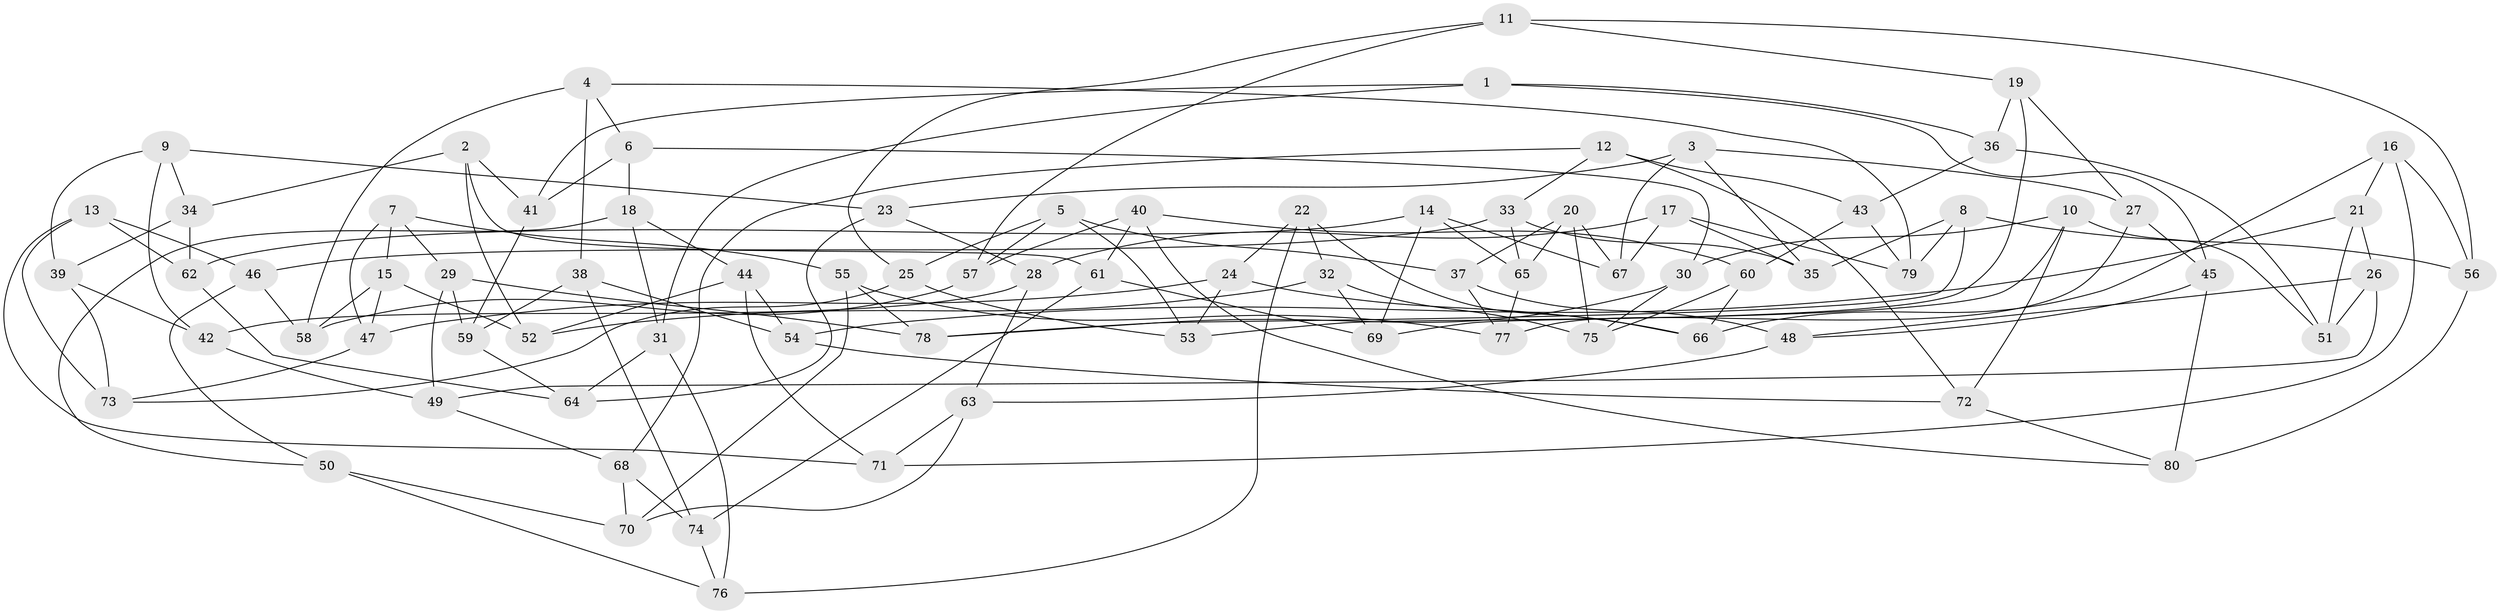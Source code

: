// Generated by graph-tools (version 1.1) at 2025/03/03/09/25 03:03:05]
// undirected, 80 vertices, 160 edges
graph export_dot {
graph [start="1"]
  node [color=gray90,style=filled];
  1;
  2;
  3;
  4;
  5;
  6;
  7;
  8;
  9;
  10;
  11;
  12;
  13;
  14;
  15;
  16;
  17;
  18;
  19;
  20;
  21;
  22;
  23;
  24;
  25;
  26;
  27;
  28;
  29;
  30;
  31;
  32;
  33;
  34;
  35;
  36;
  37;
  38;
  39;
  40;
  41;
  42;
  43;
  44;
  45;
  46;
  47;
  48;
  49;
  50;
  51;
  52;
  53;
  54;
  55;
  56;
  57;
  58;
  59;
  60;
  61;
  62;
  63;
  64;
  65;
  66;
  67;
  68;
  69;
  70;
  71;
  72;
  73;
  74;
  75;
  76;
  77;
  78;
  79;
  80;
  1 -- 41;
  1 -- 36;
  1 -- 45;
  1 -- 31;
  2 -- 34;
  2 -- 41;
  2 -- 52;
  2 -- 61;
  3 -- 27;
  3 -- 67;
  3 -- 23;
  3 -- 35;
  4 -- 79;
  4 -- 38;
  4 -- 6;
  4 -- 58;
  5 -- 37;
  5 -- 57;
  5 -- 25;
  5 -- 53;
  6 -- 30;
  6 -- 18;
  6 -- 41;
  7 -- 55;
  7 -- 29;
  7 -- 15;
  7 -- 47;
  8 -- 35;
  8 -- 78;
  8 -- 56;
  8 -- 79;
  9 -- 39;
  9 -- 42;
  9 -- 23;
  9 -- 34;
  10 -- 72;
  10 -- 30;
  10 -- 53;
  10 -- 51;
  11 -- 19;
  11 -- 56;
  11 -- 57;
  11 -- 25;
  12 -- 43;
  12 -- 33;
  12 -- 68;
  12 -- 72;
  13 -- 71;
  13 -- 62;
  13 -- 46;
  13 -- 73;
  14 -- 62;
  14 -- 65;
  14 -- 69;
  14 -- 67;
  15 -- 47;
  15 -- 58;
  15 -- 52;
  16 -- 21;
  16 -- 56;
  16 -- 66;
  16 -- 71;
  17 -- 67;
  17 -- 79;
  17 -- 28;
  17 -- 35;
  18 -- 31;
  18 -- 44;
  18 -- 50;
  19 -- 27;
  19 -- 69;
  19 -- 36;
  20 -- 37;
  20 -- 75;
  20 -- 67;
  20 -- 65;
  21 -- 26;
  21 -- 51;
  21 -- 54;
  22 -- 24;
  22 -- 66;
  22 -- 32;
  22 -- 76;
  23 -- 28;
  23 -- 64;
  24 -- 47;
  24 -- 66;
  24 -- 53;
  25 -- 73;
  25 -- 53;
  26 -- 51;
  26 -- 49;
  26 -- 48;
  27 -- 77;
  27 -- 45;
  28 -- 63;
  28 -- 42;
  29 -- 59;
  29 -- 49;
  29 -- 78;
  30 -- 78;
  30 -- 75;
  31 -- 64;
  31 -- 76;
  32 -- 75;
  32 -- 52;
  32 -- 69;
  33 -- 46;
  33 -- 65;
  33 -- 35;
  34 -- 62;
  34 -- 39;
  36 -- 51;
  36 -- 43;
  37 -- 77;
  37 -- 48;
  38 -- 59;
  38 -- 54;
  38 -- 74;
  39 -- 73;
  39 -- 42;
  40 -- 61;
  40 -- 80;
  40 -- 60;
  40 -- 57;
  41 -- 59;
  42 -- 49;
  43 -- 60;
  43 -- 79;
  44 -- 71;
  44 -- 54;
  44 -- 52;
  45 -- 48;
  45 -- 80;
  46 -- 50;
  46 -- 58;
  47 -- 73;
  48 -- 63;
  49 -- 68;
  50 -- 76;
  50 -- 70;
  54 -- 72;
  55 -- 78;
  55 -- 77;
  55 -- 70;
  56 -- 80;
  57 -- 58;
  59 -- 64;
  60 -- 66;
  60 -- 75;
  61 -- 74;
  61 -- 69;
  62 -- 64;
  63 -- 70;
  63 -- 71;
  65 -- 77;
  68 -- 74;
  68 -- 70;
  72 -- 80;
  74 -- 76;
}
